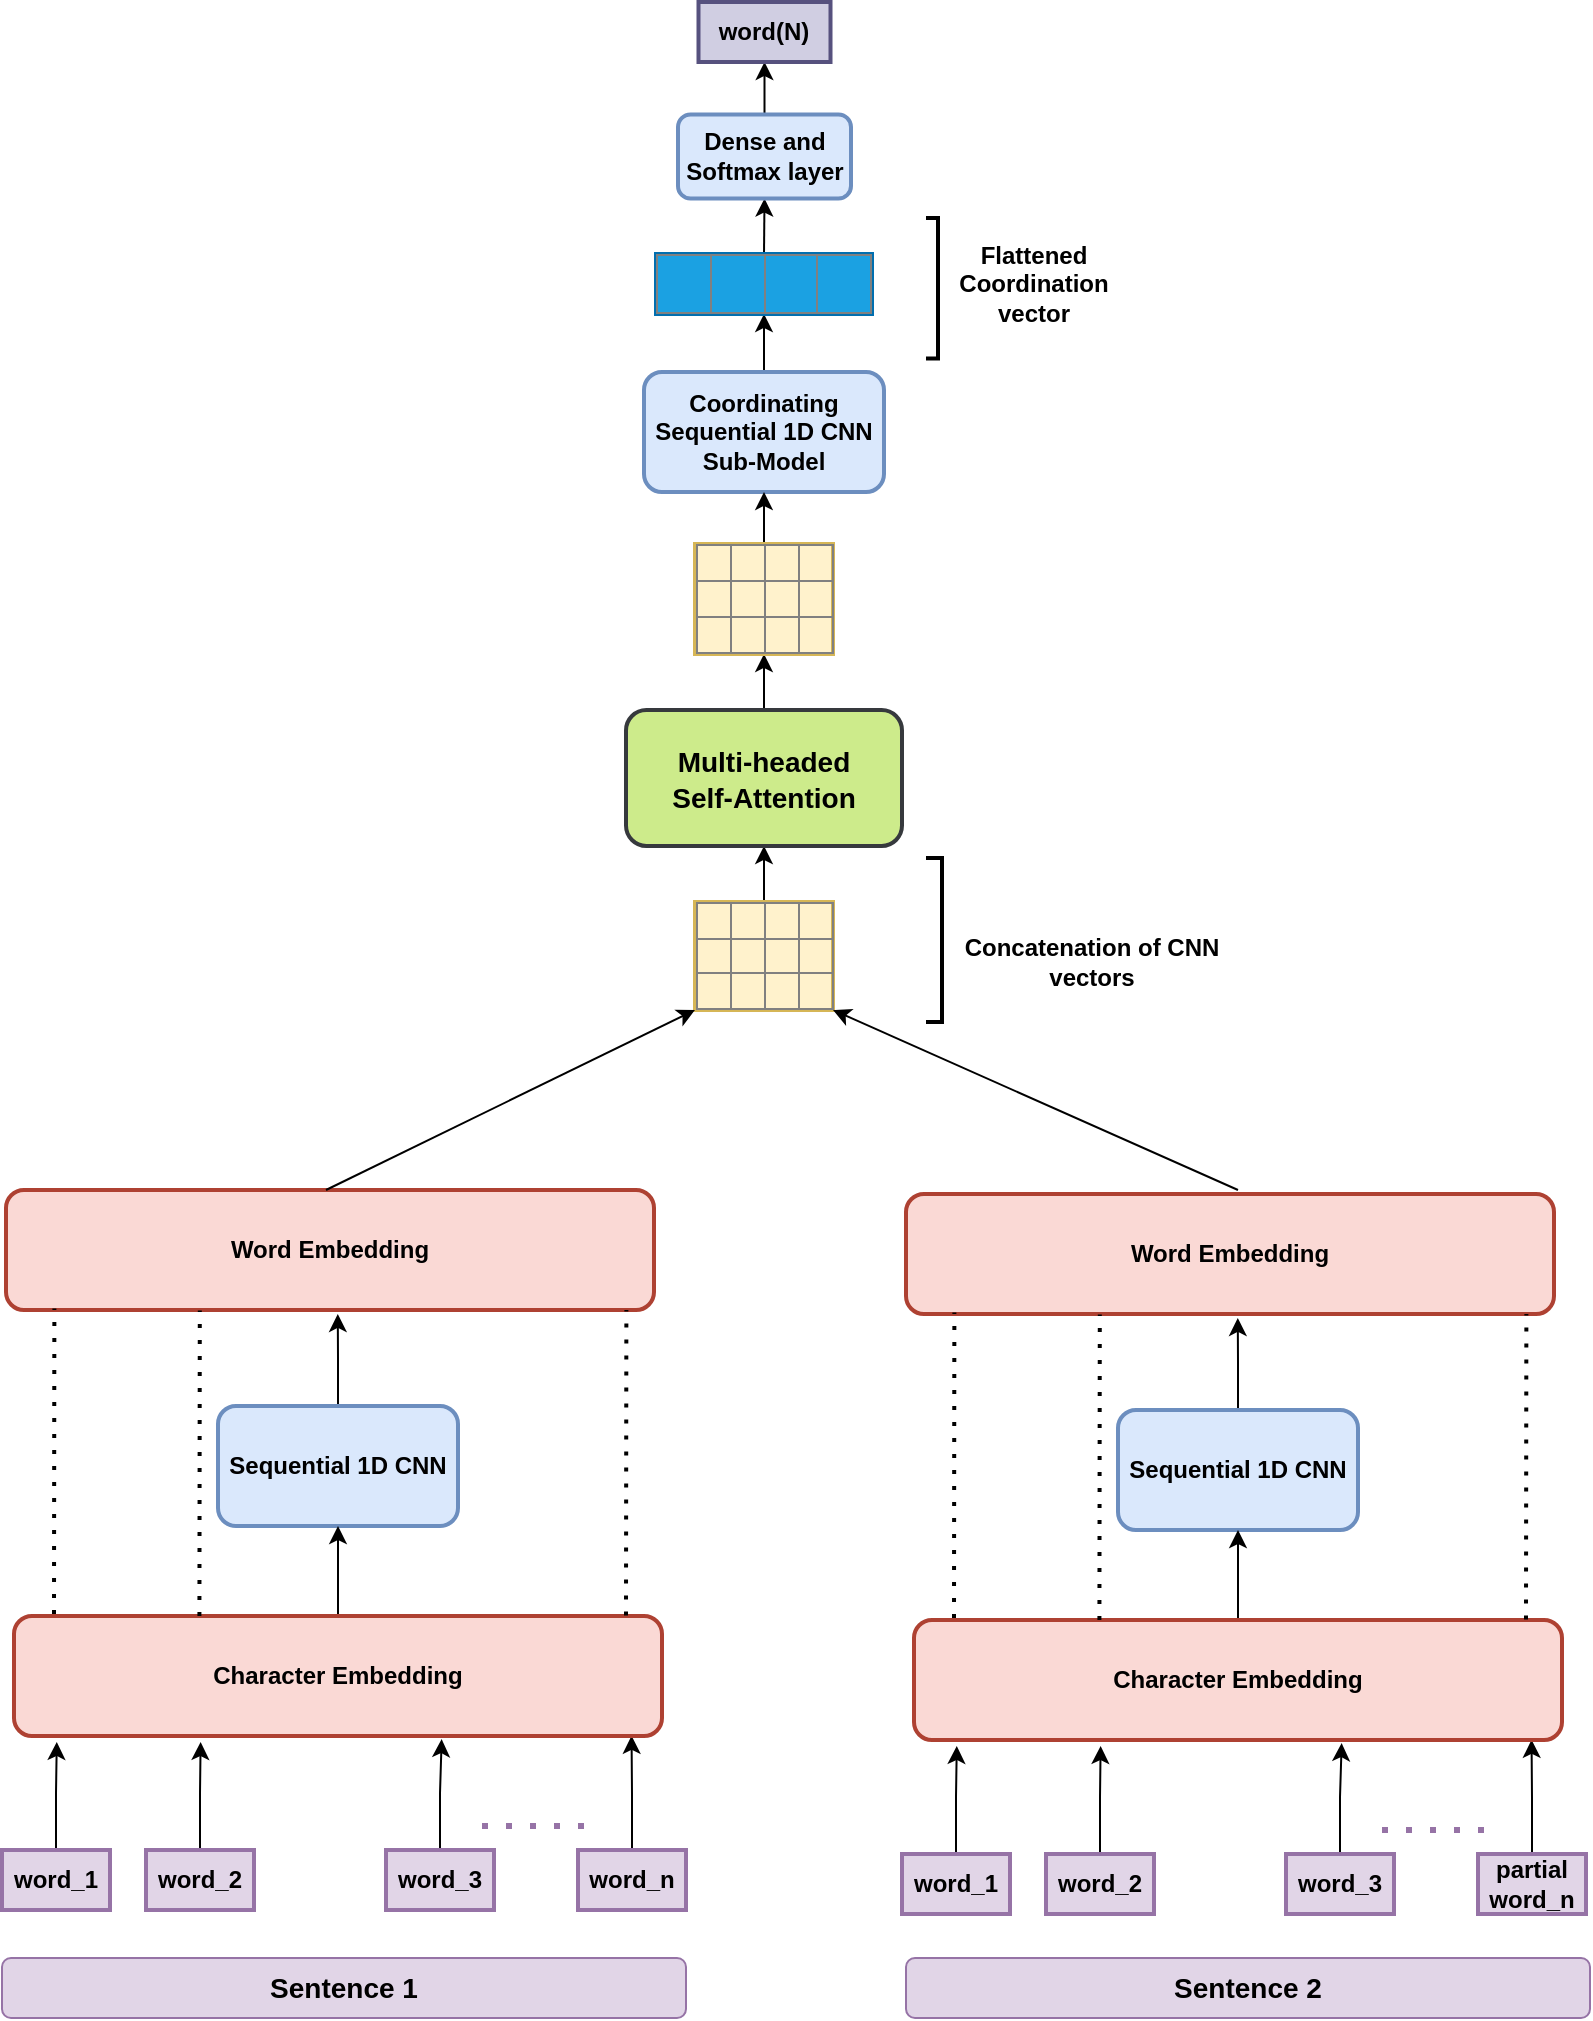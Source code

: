<mxfile version="14.4.6" type="github">
  <diagram name="Page-1" id="74e2e168-ea6b-b213-b513-2b3c1d86103e">
    <mxGraphModel dx="1673" dy="1784" grid="1" gridSize="6" guides="1" tooltips="1" connect="1" arrows="1" fold="1" page="1" pageScale="1" pageWidth="1100" pageHeight="850" background="#ffffff" math="0" shadow="0">
      <root>
        <mxCell id="0" />
        <mxCell id="1" parent="0" />
        <mxCell id="CmSFOAhmEHpyUgrgbaQ9-9" style="edgeStyle=orthogonalEdgeStyle;rounded=0;orthogonalLoop=1;jettySize=auto;html=1;exitX=0.5;exitY=0;exitDx=0;exitDy=0;entryX=0.066;entryY=1.05;entryDx=0;entryDy=0;entryPerimeter=0;" edge="1" parent="1" source="LJahTC6diqRqFsttiNx0-31" target="CmSFOAhmEHpyUgrgbaQ9-3">
          <mxGeometry relative="1" as="geometry" />
        </mxCell>
        <mxCell id="LJahTC6diqRqFsttiNx0-31" value="&lt;b&gt;word_1&lt;/b&gt;" style="rounded=0;whiteSpace=wrap;html=1;strokeWidth=2;fillColor=#e1d5e7;strokeColor=#9673a6;" parent="1" vertex="1">
          <mxGeometry x="126" y="672" width="54" height="30" as="geometry" />
        </mxCell>
        <mxCell id="CmSFOAhmEHpyUgrgbaQ9-15" style="edgeStyle=orthogonalEdgeStyle;rounded=0;orthogonalLoop=1;jettySize=auto;html=1;exitX=0.5;exitY=0;exitDx=0;exitDy=0;entryX=0.288;entryY=1.05;entryDx=0;entryDy=0;entryPerimeter=0;" edge="1" parent="1" source="LJahTC6diqRqFsttiNx0-32" target="CmSFOAhmEHpyUgrgbaQ9-3">
          <mxGeometry relative="1" as="geometry" />
        </mxCell>
        <mxCell id="LJahTC6diqRqFsttiNx0-32" value="&lt;b&gt;word_2&lt;/b&gt;" style="rounded=0;whiteSpace=wrap;html=1;strokeWidth=2;fillColor=#e1d5e7;strokeColor=#9673a6;" parent="1" vertex="1">
          <mxGeometry x="198" y="672" width="54" height="30" as="geometry" />
        </mxCell>
        <mxCell id="CmSFOAhmEHpyUgrgbaQ9-11" style="edgeStyle=orthogonalEdgeStyle;rounded=0;orthogonalLoop=1;jettySize=auto;html=1;exitX=0.5;exitY=0;exitDx=0;exitDy=0;entryX=0.66;entryY=1.026;entryDx=0;entryDy=0;entryPerimeter=0;" edge="1" parent="1" source="LJahTC6diqRqFsttiNx0-33" target="CmSFOAhmEHpyUgrgbaQ9-3">
          <mxGeometry relative="1" as="geometry" />
        </mxCell>
        <mxCell id="LJahTC6diqRqFsttiNx0-33" value="&lt;b&gt;word_3&lt;/b&gt;" style="rounded=0;whiteSpace=wrap;html=1;strokeWidth=2;fillColor=#e1d5e7;strokeColor=#9673a6;" parent="1" vertex="1">
          <mxGeometry x="318" y="672" width="54" height="30" as="geometry" />
        </mxCell>
        <mxCell id="CmSFOAhmEHpyUgrgbaQ9-12" style="edgeStyle=orthogonalEdgeStyle;rounded=0;orthogonalLoop=1;jettySize=auto;html=1;exitX=0.5;exitY=0;exitDx=0;exitDy=0;entryX=0.953;entryY=0.998;entryDx=0;entryDy=0;entryPerimeter=0;" edge="1" parent="1" source="LJahTC6diqRqFsttiNx0-34" target="CmSFOAhmEHpyUgrgbaQ9-3">
          <mxGeometry relative="1" as="geometry" />
        </mxCell>
        <mxCell id="LJahTC6diqRqFsttiNx0-34" value="&lt;b&gt;word_n&lt;/b&gt;" style="rounded=0;whiteSpace=wrap;html=1;strokeWidth=2;fillColor=#e1d5e7;strokeColor=#9673a6;" parent="1" vertex="1">
          <mxGeometry x="414" y="672" width="54" height="30" as="geometry" />
        </mxCell>
        <mxCell id="LJahTC6diqRqFsttiNx0-38" value="" style="endArrow=none;dashed=1;html=1;dashPattern=1 3;strokeWidth=3;fillColor=#e1d5e7;strokeColor=#9673a6;endSize=12;startSize=12;" parent="1" edge="1">
          <mxGeometry width="50" height="50" relative="1" as="geometry">
            <mxPoint x="366" y="660" as="sourcePoint" />
            <mxPoint x="426" y="660" as="targetPoint" />
          </mxGeometry>
        </mxCell>
        <mxCell id="CmSFOAhmEHpyUgrgbaQ9-8" style="edgeStyle=orthogonalEdgeStyle;rounded=0;orthogonalLoop=1;jettySize=auto;html=1;exitX=0.5;exitY=0;exitDx=0;exitDy=0;entryX=0.512;entryY=1.033;entryDx=0;entryDy=0;entryPerimeter=0;" edge="1" parent="1" source="LJahTC6diqRqFsttiNx0-42" target="CmSFOAhmEHpyUgrgbaQ9-4">
          <mxGeometry relative="1" as="geometry" />
        </mxCell>
        <mxCell id="LJahTC6diqRqFsttiNx0-42" value="&lt;b&gt;Sequential 1D CNN&lt;br&gt;&lt;/b&gt;" style="rounded=1;whiteSpace=wrap;html=1;strokeWidth=2;fillColor=#dae8fc;strokeColor=#6c8ebf;" parent="1" vertex="1">
          <mxGeometry x="234" y="450" width="120" height="60" as="geometry" />
        </mxCell>
        <mxCell id="CmSFOAhmEHpyUgrgbaQ9-38" style="edgeStyle=orthogonalEdgeStyle;rounded=0;orthogonalLoop=1;jettySize=auto;html=1;exitX=0.5;exitY=0;exitDx=0;exitDy=0;entryX=0.5;entryY=1;entryDx=0;entryDy=0;" edge="1" parent="1" source="LJahTC6diqRqFsttiNx0-48" target="LJahTC6diqRqFsttiNx0-95">
          <mxGeometry relative="1" as="geometry" />
        </mxCell>
        <mxCell id="LJahTC6diqRqFsttiNx0-48" value="&lt;table border=&quot;1&quot; width=&quot;100%&quot; style=&quot;width: 100% ; height: 100% ; border-collapse: collapse&quot;&gt;&lt;tbody&gt;&lt;tr&gt;&lt;td align=&quot;center&quot;&gt;&lt;/td&gt;&lt;td align=&quot;center&quot;&gt;&lt;br&gt;&lt;/td&gt;&lt;td align=&quot;center&quot;&gt;&lt;/td&gt;&lt;td&gt;&lt;br&gt;&lt;/td&gt;&lt;/tr&gt;&lt;tr&gt;&lt;td align=&quot;center&quot;&gt;&lt;br&gt;&lt;/td&gt;&lt;td align=&quot;center&quot;&gt;&lt;/td&gt;&lt;td align=&quot;center&quot;&gt;&lt;/td&gt;&lt;td&gt;&lt;br&gt;&lt;/td&gt;&lt;/tr&gt;&lt;tr&gt;&lt;td align=&quot;center&quot;&gt;&lt;/td&gt;&lt;td align=&quot;center&quot;&gt;&lt;/td&gt;&lt;td align=&quot;center&quot;&gt;&lt;br&gt;&lt;/td&gt;&lt;td&gt;&lt;br&gt;&lt;/td&gt;&lt;/tr&gt;&lt;/tbody&gt;&lt;/table&gt;" style="text;html=1;strokeColor=#d6b656;fillColor=#fff2cc;overflow=fill;strokeWidth=2;verticalAlign=bottom;" parent="1" vertex="1">
          <mxGeometry x="472.5" y="198" width="69" height="54" as="geometry" />
        </mxCell>
        <mxCell id="CmSFOAhmEHpyUgrgbaQ9-46" style="edgeStyle=orthogonalEdgeStyle;rounded=0;orthogonalLoop=1;jettySize=auto;html=1;exitX=0.5;exitY=0;exitDx=0;exitDy=0;entryX=0.5;entryY=1;entryDx=0;entryDy=0;" edge="1" parent="1" source="LJahTC6diqRqFsttiNx0-55" target="LJahTC6diqRqFsttiNx0-88">
          <mxGeometry relative="1" as="geometry" />
        </mxCell>
        <mxCell id="LJahTC6diqRqFsttiNx0-55" value="&lt;b&gt;Coordinating&lt;br&gt;Sequential 1D CNN&lt;br&gt;Sub-Model&lt;/b&gt;" style="rounded=1;whiteSpace=wrap;html=1;strokeWidth=2;fillColor=#dae8fc;strokeColor=#6c8ebf;" parent="1" vertex="1">
          <mxGeometry x="447" y="-67" width="120" height="60" as="geometry" />
        </mxCell>
        <mxCell id="CmSFOAhmEHpyUgrgbaQ9-48" style="edgeStyle=orthogonalEdgeStyle;rounded=0;orthogonalLoop=1;jettySize=auto;html=1;exitX=0.5;exitY=0;exitDx=0;exitDy=0;entryX=0.5;entryY=1;entryDx=0;entryDy=0;" edge="1" parent="1" source="LJahTC6diqRqFsttiNx0-88" target="LJahTC6diqRqFsttiNx0-90">
          <mxGeometry relative="1" as="geometry" />
        </mxCell>
        <mxCell id="LJahTC6diqRqFsttiNx0-88" value="&lt;table border=&quot;1&quot; width=&quot;100%&quot; style=&quot;width: 100% ; height: 100% ; border-collapse: collapse&quot;&gt;&lt;tbody&gt;&lt;tr&gt;&lt;td align=&quot;center&quot;&gt;&lt;br&gt;&lt;/td&gt;&lt;td align=&quot;center&quot;&gt;&lt;br&gt;&lt;/td&gt;&lt;td align=&quot;center&quot;&gt;&lt;/td&gt;&lt;td&gt;&lt;br&gt;&lt;/td&gt;&lt;/tr&gt;&lt;/tbody&gt;&lt;/table&gt;" style="text;html=1;overflow=fill;fillColor=#1ba1e2;strokeWidth=2;strokeColor=#006EAF;fontColor=#ffffff;" parent="1" vertex="1">
          <mxGeometry x="453" y="-126" width="108" height="30" as="geometry" />
        </mxCell>
        <mxCell id="CmSFOAhmEHpyUgrgbaQ9-49" style="edgeStyle=orthogonalEdgeStyle;rounded=0;orthogonalLoop=1;jettySize=auto;html=1;exitX=0.5;exitY=0;exitDx=0;exitDy=0;entryX=0.5;entryY=1;entryDx=0;entryDy=0;" edge="1" parent="1" source="LJahTC6diqRqFsttiNx0-90" target="LJahTC6diqRqFsttiNx0-92">
          <mxGeometry relative="1" as="geometry" />
        </mxCell>
        <mxCell id="LJahTC6diqRqFsttiNx0-90" value="&lt;b&gt;Dense and&lt;br&gt;Softmax layer&lt;/b&gt;" style="rounded=1;whiteSpace=wrap;html=1;strokeWidth=2;fillColor=#dae8fc;strokeColor=#6c8ebf;" parent="1" vertex="1">
          <mxGeometry x="464" y="-195.75" width="86.5" height="42" as="geometry" />
        </mxCell>
        <mxCell id="LJahTC6diqRqFsttiNx0-92" value="&lt;b&gt;word(N)&lt;/b&gt;" style="rounded=0;whiteSpace=wrap;html=1;strokeWidth=2;fillColor=#d0cee2;strokeColor=#56517e;" parent="1" vertex="1">
          <mxGeometry x="474.25" y="-252" width="66" height="30" as="geometry" />
        </mxCell>
        <mxCell id="CmSFOAhmEHpyUgrgbaQ9-40" style="edgeStyle=orthogonalEdgeStyle;rounded=0;orthogonalLoop=1;jettySize=auto;html=1;exitX=0.5;exitY=0;exitDx=0;exitDy=0;entryX=0.5;entryY=1;entryDx=0;entryDy=0;" edge="1" parent="1" source="LJahTC6diqRqFsttiNx0-95" target="CmSFOAhmEHpyUgrgbaQ9-39">
          <mxGeometry relative="1" as="geometry" />
        </mxCell>
        <mxCell id="LJahTC6diqRqFsttiNx0-95" value="&lt;b&gt;&lt;font style=&quot;font-size: 14px&quot;&gt;Multi-headed &lt;br&gt;Self-Attention&lt;/font&gt;&lt;/b&gt;" style="rounded=1;whiteSpace=wrap;html=1;strokeWidth=2;fillColor=#cdeb8b;strokeColor=#36393d;fontSize=15;" parent="1" vertex="1">
          <mxGeometry x="438" y="102" width="138" height="68" as="geometry" />
        </mxCell>
        <mxCell id="LJahTC6diqRqFsttiNx0-109" value="" style="strokeWidth=2;html=1;shape=mxgraph.flowchart.annotation_1;align=left;pointerEvents=1;fillColor=#ffffff;gradientColor=#ffffff;rotation=-180;" parent="1" vertex="1">
          <mxGeometry x="588" y="-144" width="6" height="70.25" as="geometry" />
        </mxCell>
        <mxCell id="LJahTC6diqRqFsttiNx0-116" value="&lt;b&gt;Flattened Coordination vector&lt;/b&gt;" style="text;html=1;strokeColor=none;fillColor=none;align=center;verticalAlign=middle;whiteSpace=wrap;rounded=0;" parent="1" vertex="1">
          <mxGeometry x="622" y="-121.25" width="40" height="20" as="geometry" />
        </mxCell>
        <mxCell id="CmSFOAhmEHpyUgrgbaQ9-6" style="edgeStyle=orthogonalEdgeStyle;rounded=0;orthogonalLoop=1;jettySize=auto;html=1;exitX=0.5;exitY=0;exitDx=0;exitDy=0;" edge="1" parent="1" source="CmSFOAhmEHpyUgrgbaQ9-3" target="LJahTC6diqRqFsttiNx0-42">
          <mxGeometry relative="1" as="geometry" />
        </mxCell>
        <mxCell id="CmSFOAhmEHpyUgrgbaQ9-3" value="&lt;b&gt;Character Embedding&lt;br&gt;&lt;/b&gt;" style="rounded=1;whiteSpace=wrap;html=1;strokeWidth=2;fillColor=#fad9d5;strokeColor=#ae4132;" vertex="1" parent="1">
          <mxGeometry x="132" y="555" width="324" height="60" as="geometry" />
        </mxCell>
        <mxCell id="CmSFOAhmEHpyUgrgbaQ9-4" value="&lt;b&gt;Word Embedding&lt;br&gt;&lt;/b&gt;" style="rounded=1;whiteSpace=wrap;html=1;strokeWidth=2;fillColor=#fad9d5;strokeColor=#ae4132;" vertex="1" parent="1">
          <mxGeometry x="128" y="342" width="324" height="60" as="geometry" />
        </mxCell>
        <mxCell id="CmSFOAhmEHpyUgrgbaQ9-13" value="" style="endArrow=none;dashed=1;html=1;dashPattern=1 3;strokeWidth=2;entryX=0.087;entryY=1.005;entryDx=0;entryDy=0;entryPerimeter=0;" edge="1" parent="1">
          <mxGeometry width="50" height="50" relative="1" as="geometry">
            <mxPoint x="152" y="554" as="sourcePoint" />
            <mxPoint x="152.188" y="401.3" as="targetPoint" />
          </mxGeometry>
        </mxCell>
        <mxCell id="CmSFOAhmEHpyUgrgbaQ9-14" value="" style="endArrow=none;dashed=1;html=1;dashPattern=1 3;strokeWidth=2;entryX=0.087;entryY=1.005;entryDx=0;entryDy=0;entryPerimeter=0;" edge="1" parent="1">
          <mxGeometry width="50" height="50" relative="1" as="geometry">
            <mxPoint x="224.71" y="555" as="sourcePoint" />
            <mxPoint x="224.898" y="402.3" as="targetPoint" />
          </mxGeometry>
        </mxCell>
        <mxCell id="CmSFOAhmEHpyUgrgbaQ9-16" value="" style="endArrow=none;dashed=1;html=1;dashPattern=1 3;strokeWidth=2;entryX=0.087;entryY=1.005;entryDx=0;entryDy=0;entryPerimeter=0;" edge="1" parent="1">
          <mxGeometry width="50" height="50" relative="1" as="geometry">
            <mxPoint x="438" y="554.7" as="sourcePoint" />
            <mxPoint x="438.188" y="402.0" as="targetPoint" />
          </mxGeometry>
        </mxCell>
        <mxCell id="CmSFOAhmEHpyUgrgbaQ9-17" style="edgeStyle=orthogonalEdgeStyle;rounded=0;orthogonalLoop=1;jettySize=auto;html=1;exitX=0.5;exitY=0;exitDx=0;exitDy=0;entryX=0.066;entryY=1.05;entryDx=0;entryDy=0;entryPerimeter=0;" edge="1" source="CmSFOAhmEHpyUgrgbaQ9-18" target="CmSFOAhmEHpyUgrgbaQ9-29" parent="1">
          <mxGeometry relative="1" as="geometry" />
        </mxCell>
        <mxCell id="CmSFOAhmEHpyUgrgbaQ9-18" value="&lt;b&gt;word_1&lt;/b&gt;" style="rounded=0;whiteSpace=wrap;html=1;strokeWidth=2;fillColor=#e1d5e7;strokeColor=#9673a6;" vertex="1" parent="1">
          <mxGeometry x="576" y="674" width="54" height="30" as="geometry" />
        </mxCell>
        <mxCell id="CmSFOAhmEHpyUgrgbaQ9-19" style="edgeStyle=orthogonalEdgeStyle;rounded=0;orthogonalLoop=1;jettySize=auto;html=1;exitX=0.5;exitY=0;exitDx=0;exitDy=0;entryX=0.288;entryY=1.05;entryDx=0;entryDy=0;entryPerimeter=0;" edge="1" source="CmSFOAhmEHpyUgrgbaQ9-20" target="CmSFOAhmEHpyUgrgbaQ9-29" parent="1">
          <mxGeometry relative="1" as="geometry" />
        </mxCell>
        <mxCell id="CmSFOAhmEHpyUgrgbaQ9-20" value="&lt;b&gt;word_2&lt;/b&gt;" style="rounded=0;whiteSpace=wrap;html=1;strokeWidth=2;fillColor=#e1d5e7;strokeColor=#9673a6;" vertex="1" parent="1">
          <mxGeometry x="648" y="674" width="54" height="30" as="geometry" />
        </mxCell>
        <mxCell id="CmSFOAhmEHpyUgrgbaQ9-21" style="edgeStyle=orthogonalEdgeStyle;rounded=0;orthogonalLoop=1;jettySize=auto;html=1;exitX=0.5;exitY=0;exitDx=0;exitDy=0;entryX=0.66;entryY=1.026;entryDx=0;entryDy=0;entryPerimeter=0;" edge="1" source="CmSFOAhmEHpyUgrgbaQ9-22" target="CmSFOAhmEHpyUgrgbaQ9-29" parent="1">
          <mxGeometry relative="1" as="geometry" />
        </mxCell>
        <mxCell id="CmSFOAhmEHpyUgrgbaQ9-22" value="&lt;b&gt;word_3&lt;/b&gt;" style="rounded=0;whiteSpace=wrap;html=1;strokeWidth=2;fillColor=#e1d5e7;strokeColor=#9673a6;" vertex="1" parent="1">
          <mxGeometry x="768" y="674" width="54" height="30" as="geometry" />
        </mxCell>
        <mxCell id="CmSFOAhmEHpyUgrgbaQ9-23" style="edgeStyle=orthogonalEdgeStyle;rounded=0;orthogonalLoop=1;jettySize=auto;html=1;exitX=0.5;exitY=0;exitDx=0;exitDy=0;entryX=0.953;entryY=0.998;entryDx=0;entryDy=0;entryPerimeter=0;" edge="1" source="CmSFOAhmEHpyUgrgbaQ9-24" target="CmSFOAhmEHpyUgrgbaQ9-29" parent="1">
          <mxGeometry relative="1" as="geometry" />
        </mxCell>
        <mxCell id="CmSFOAhmEHpyUgrgbaQ9-24" value="&lt;b&gt;partial&lt;br&gt;word_n&lt;/b&gt;" style="rounded=0;whiteSpace=wrap;html=1;strokeWidth=2;fillColor=#e1d5e7;strokeColor=#9673a6;" vertex="1" parent="1">
          <mxGeometry x="864" y="674" width="54" height="30" as="geometry" />
        </mxCell>
        <mxCell id="CmSFOAhmEHpyUgrgbaQ9-25" value="" style="endArrow=none;dashed=1;html=1;dashPattern=1 3;strokeWidth=3;fillColor=#e1d5e7;strokeColor=#9673a6;endSize=12;startSize=12;" edge="1" parent="1">
          <mxGeometry width="50" height="50" relative="1" as="geometry">
            <mxPoint x="816" y="662" as="sourcePoint" />
            <mxPoint x="876" y="662" as="targetPoint" />
          </mxGeometry>
        </mxCell>
        <mxCell id="CmSFOAhmEHpyUgrgbaQ9-26" style="edgeStyle=orthogonalEdgeStyle;rounded=0;orthogonalLoop=1;jettySize=auto;html=1;exitX=0.5;exitY=0;exitDx=0;exitDy=0;entryX=0.512;entryY=1.033;entryDx=0;entryDy=0;entryPerimeter=0;" edge="1" source="CmSFOAhmEHpyUgrgbaQ9-27" target="CmSFOAhmEHpyUgrgbaQ9-30" parent="1">
          <mxGeometry relative="1" as="geometry" />
        </mxCell>
        <mxCell id="CmSFOAhmEHpyUgrgbaQ9-27" value="&lt;b&gt;Sequential 1D CNN&lt;br&gt;&lt;/b&gt;" style="rounded=1;whiteSpace=wrap;html=1;strokeWidth=2;fillColor=#dae8fc;strokeColor=#6c8ebf;" vertex="1" parent="1">
          <mxGeometry x="684" y="452" width="120" height="60" as="geometry" />
        </mxCell>
        <mxCell id="CmSFOAhmEHpyUgrgbaQ9-28" style="edgeStyle=orthogonalEdgeStyle;rounded=0;orthogonalLoop=1;jettySize=auto;html=1;exitX=0.5;exitY=0;exitDx=0;exitDy=0;" edge="1" source="CmSFOAhmEHpyUgrgbaQ9-29" target="CmSFOAhmEHpyUgrgbaQ9-27" parent="1">
          <mxGeometry relative="1" as="geometry" />
        </mxCell>
        <mxCell id="CmSFOAhmEHpyUgrgbaQ9-29" value="&lt;b&gt;Character Embedding&lt;br&gt;&lt;/b&gt;" style="rounded=1;whiteSpace=wrap;html=1;strokeWidth=2;fillColor=#fad9d5;strokeColor=#ae4132;" vertex="1" parent="1">
          <mxGeometry x="582" y="557" width="324" height="60" as="geometry" />
        </mxCell>
        <mxCell id="CmSFOAhmEHpyUgrgbaQ9-30" value="&lt;b&gt;Word Embedding&lt;br&gt;&lt;/b&gt;" style="rounded=1;whiteSpace=wrap;html=1;strokeWidth=2;fillColor=#fad9d5;strokeColor=#ae4132;" vertex="1" parent="1">
          <mxGeometry x="578" y="344" width="324" height="60" as="geometry" />
        </mxCell>
        <mxCell id="CmSFOAhmEHpyUgrgbaQ9-31" value="" style="endArrow=none;dashed=1;html=1;dashPattern=1 3;strokeWidth=2;entryX=0.087;entryY=1.005;entryDx=0;entryDy=0;entryPerimeter=0;" edge="1" parent="1">
          <mxGeometry width="50" height="50" relative="1" as="geometry">
            <mxPoint x="602" y="556.0" as="sourcePoint" />
            <mxPoint x="602.188" y="403.3" as="targetPoint" />
          </mxGeometry>
        </mxCell>
        <mxCell id="CmSFOAhmEHpyUgrgbaQ9-32" value="" style="endArrow=none;dashed=1;html=1;dashPattern=1 3;strokeWidth=2;entryX=0.087;entryY=1.005;entryDx=0;entryDy=0;entryPerimeter=0;" edge="1" parent="1">
          <mxGeometry width="50" height="50" relative="1" as="geometry">
            <mxPoint x="674.71" y="557" as="sourcePoint" />
            <mxPoint x="674.898" y="404.3" as="targetPoint" />
          </mxGeometry>
        </mxCell>
        <mxCell id="CmSFOAhmEHpyUgrgbaQ9-33" value="" style="endArrow=none;dashed=1;html=1;dashPattern=1 3;strokeWidth=2;entryX=0.087;entryY=1.005;entryDx=0;entryDy=0;entryPerimeter=0;" edge="1" parent="1">
          <mxGeometry width="50" height="50" relative="1" as="geometry">
            <mxPoint x="888.0" y="556.7" as="sourcePoint" />
            <mxPoint x="888.188" y="404" as="targetPoint" />
          </mxGeometry>
        </mxCell>
        <mxCell id="CmSFOAhmEHpyUgrgbaQ9-34" value="" style="endArrow=classic;html=1;entryX=0;entryY=1;entryDx=0;entryDy=0;" edge="1" parent="1" target="LJahTC6diqRqFsttiNx0-48">
          <mxGeometry width="50" height="50" relative="1" as="geometry">
            <mxPoint x="288" y="342" as="sourcePoint" />
            <mxPoint x="338" y="292" as="targetPoint" />
          </mxGeometry>
        </mxCell>
        <mxCell id="CmSFOAhmEHpyUgrgbaQ9-35" value="" style="endArrow=classic;html=1;entryX=1;entryY=1;entryDx=0;entryDy=0;" edge="1" parent="1" target="LJahTC6diqRqFsttiNx0-48">
          <mxGeometry width="50" height="50" relative="1" as="geometry">
            <mxPoint x="744" y="342" as="sourcePoint" />
            <mxPoint x="696" y="292" as="targetPoint" />
          </mxGeometry>
        </mxCell>
        <mxCell id="CmSFOAhmEHpyUgrgbaQ9-41" value="" style="edgeStyle=orthogonalEdgeStyle;rounded=0;orthogonalLoop=1;jettySize=auto;html=1;" edge="1" parent="1" source="CmSFOAhmEHpyUgrgbaQ9-39" target="LJahTC6diqRqFsttiNx0-55">
          <mxGeometry relative="1" as="geometry" />
        </mxCell>
        <mxCell id="CmSFOAhmEHpyUgrgbaQ9-39" value="&lt;table border=&quot;1&quot; width=&quot;100%&quot; style=&quot;width: 100% ; height: 100% ; border-collapse: collapse&quot;&gt;&lt;tbody&gt;&lt;tr&gt;&lt;td align=&quot;center&quot;&gt;&lt;/td&gt;&lt;td align=&quot;center&quot;&gt;&lt;br&gt;&lt;/td&gt;&lt;td align=&quot;center&quot;&gt;&lt;/td&gt;&lt;td&gt;&lt;br&gt;&lt;/td&gt;&lt;/tr&gt;&lt;tr&gt;&lt;td align=&quot;center&quot;&gt;&lt;br&gt;&lt;/td&gt;&lt;td align=&quot;center&quot;&gt;&lt;/td&gt;&lt;td align=&quot;center&quot;&gt;&lt;/td&gt;&lt;td&gt;&lt;br&gt;&lt;/td&gt;&lt;/tr&gt;&lt;tr&gt;&lt;td align=&quot;center&quot;&gt;&lt;/td&gt;&lt;td align=&quot;center&quot;&gt;&lt;/td&gt;&lt;td align=&quot;center&quot;&gt;&lt;br&gt;&lt;/td&gt;&lt;td&gt;&lt;br&gt;&lt;/td&gt;&lt;/tr&gt;&lt;/tbody&gt;&lt;/table&gt;" style="text;html=1;strokeColor=#d6b656;fillColor=#fff2cc;overflow=fill;strokeWidth=2;verticalAlign=bottom;" vertex="1" parent="1">
          <mxGeometry x="472.5" y="19" width="69" height="55" as="geometry" />
        </mxCell>
        <mxCell id="CmSFOAhmEHpyUgrgbaQ9-42" value="&lt;b&gt;&lt;font style=&quot;font-size: 14px&quot;&gt;Sentence 1&lt;/font&gt;&lt;/b&gt;" style="rounded=1;whiteSpace=wrap;html=1;fillColor=#e1d5e7;strokeColor=#9673a6;" vertex="1" parent="1">
          <mxGeometry x="126" y="726" width="342" height="30" as="geometry" />
        </mxCell>
        <mxCell id="CmSFOAhmEHpyUgrgbaQ9-43" value="&lt;b&gt;&lt;font style=&quot;font-size: 14px&quot;&gt;Sentence 2&lt;/font&gt;&lt;/b&gt;" style="rounded=1;whiteSpace=wrap;html=1;fillColor=#e1d5e7;strokeColor=#9673a6;" vertex="1" parent="1">
          <mxGeometry x="578" y="726" width="342" height="30" as="geometry" />
        </mxCell>
        <mxCell id="CmSFOAhmEHpyUgrgbaQ9-44" value="" style="strokeWidth=2;html=1;shape=mxgraph.flowchart.annotation_1;align=left;pointerEvents=1;rotation=-180;" vertex="1" parent="1">
          <mxGeometry x="588" y="176" width="8" height="82" as="geometry" />
        </mxCell>
        <mxCell id="CmSFOAhmEHpyUgrgbaQ9-45" value="&lt;b&gt;Concatenation of CNN vectors&lt;/b&gt;" style="text;html=1;strokeColor=none;fillColor=none;align=center;verticalAlign=middle;whiteSpace=wrap;rounded=0;" vertex="1" parent="1">
          <mxGeometry x="597" y="218" width="148" height="20" as="geometry" />
        </mxCell>
      </root>
    </mxGraphModel>
  </diagram>
</mxfile>
